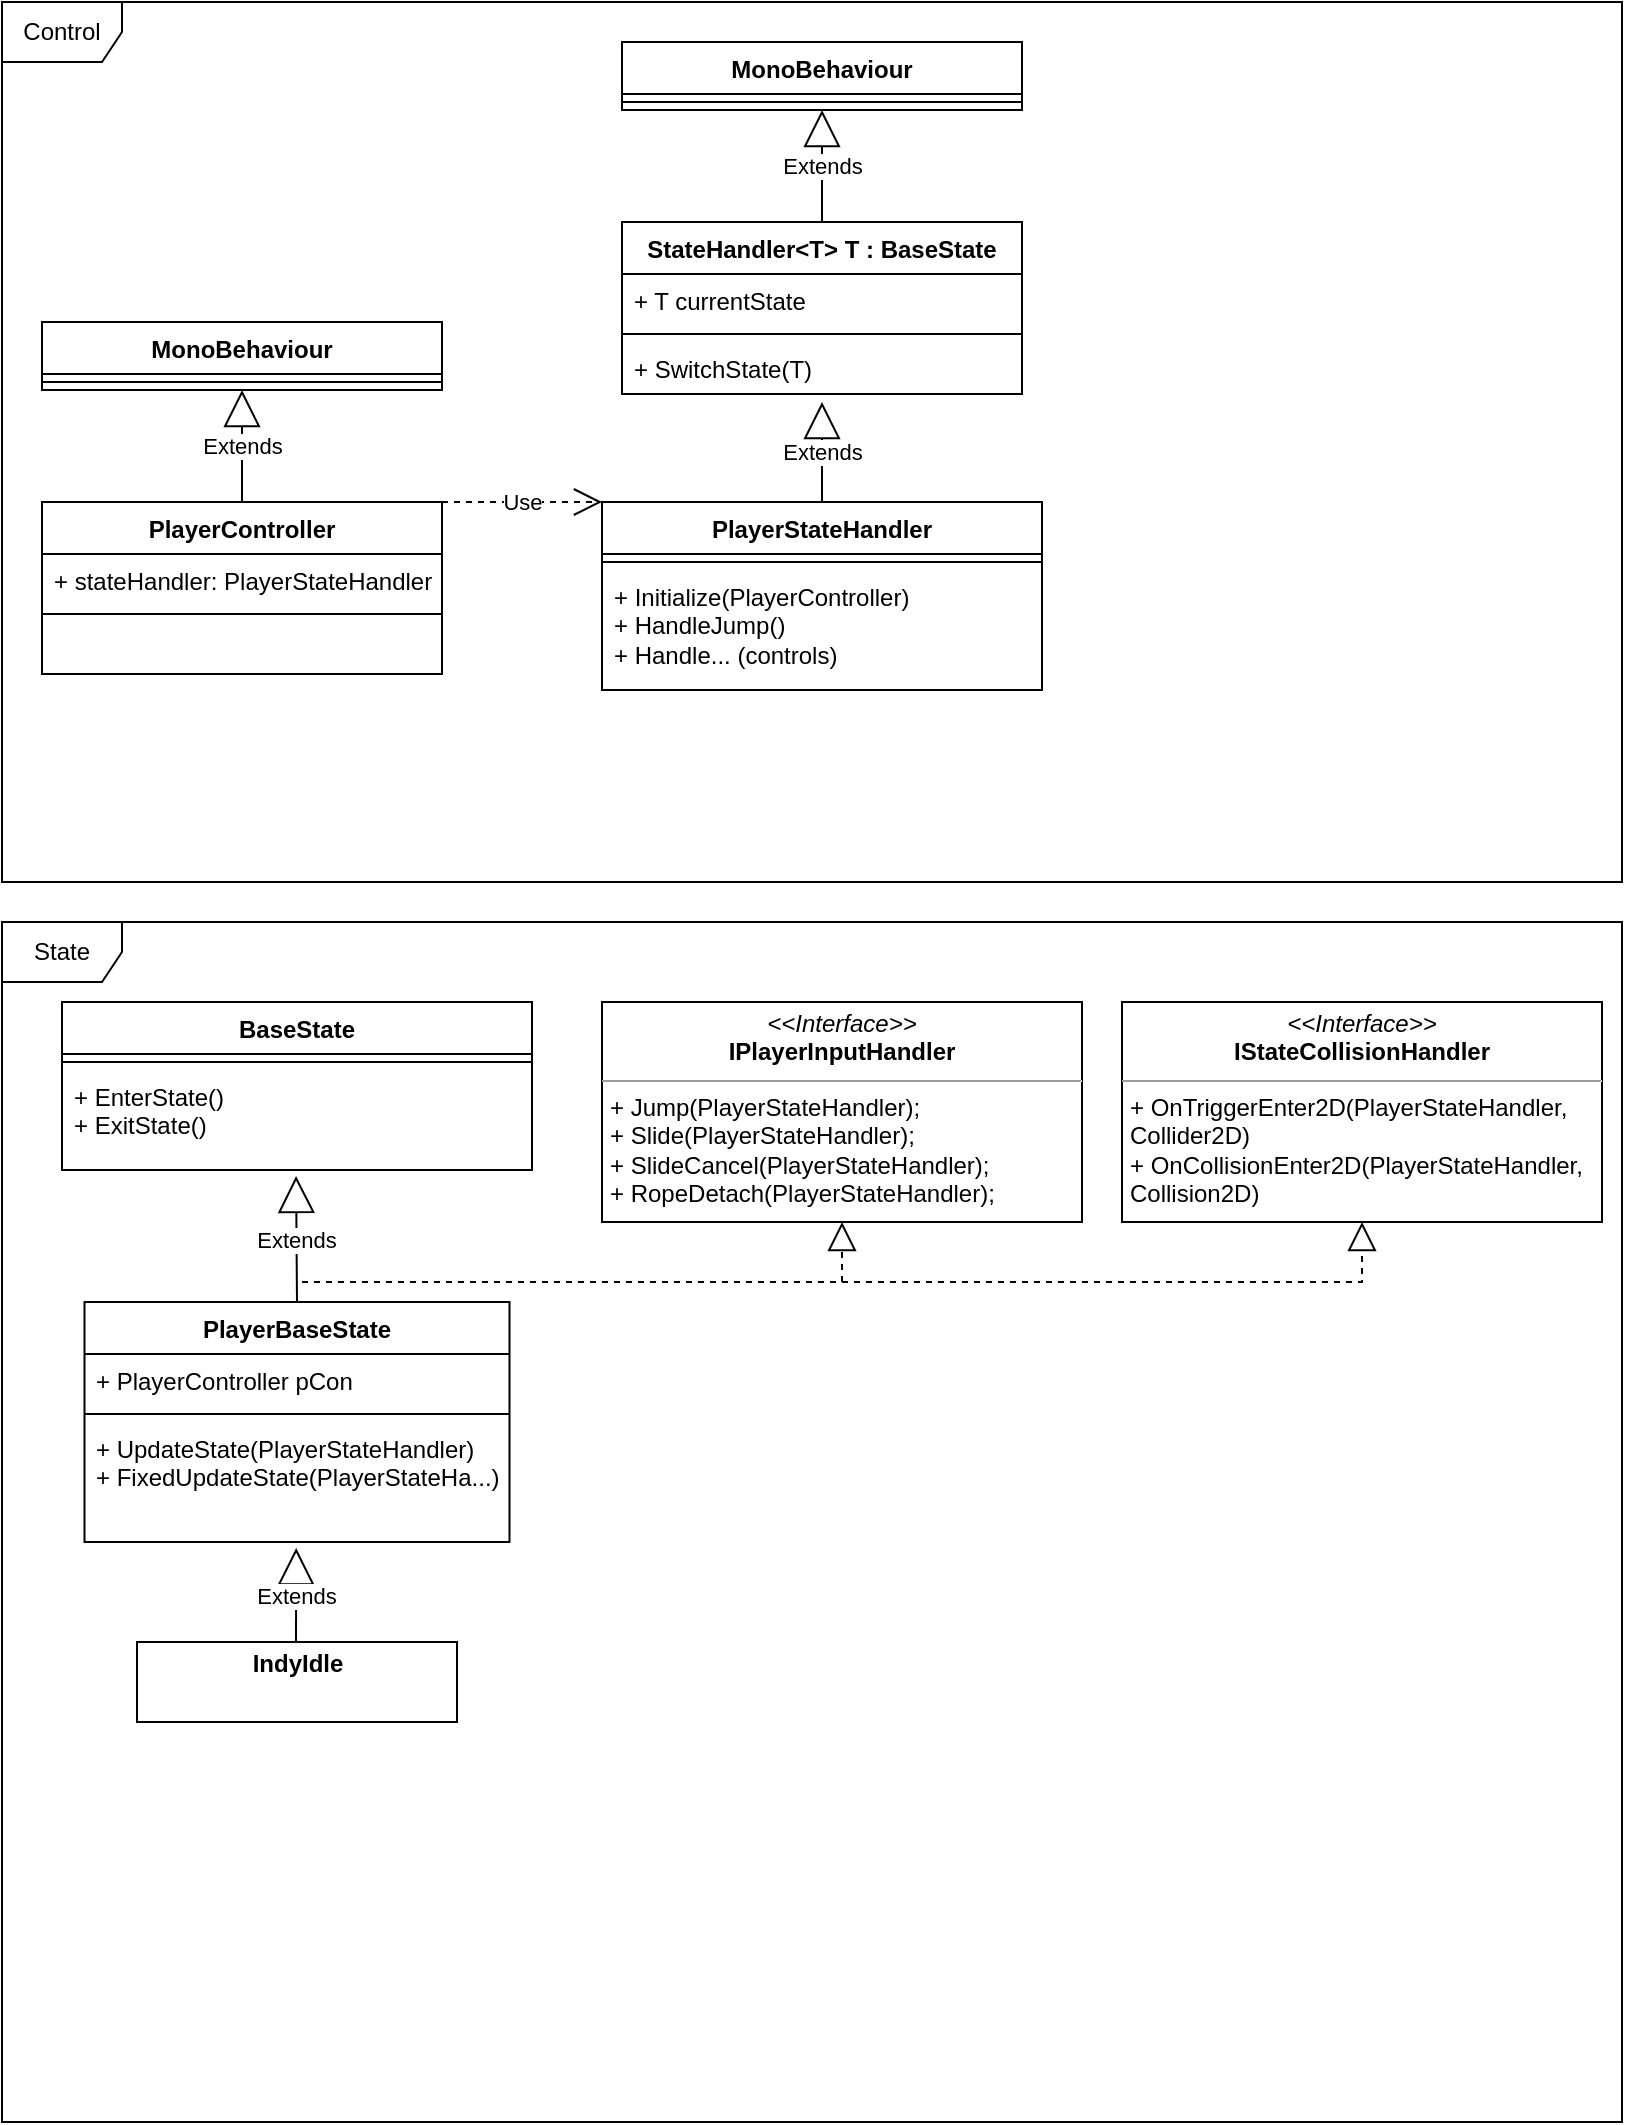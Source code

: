 <mxfile version="21.5.0" type="device">
  <diagram name="Page-1" id="c4acf3e9-155e-7222-9cf6-157b1a14988f">
    <mxGraphModel dx="1687" dy="936" grid="1" gridSize="10" guides="1" tooltips="1" connect="1" arrows="1" fold="1" page="1" pageScale="1" pageWidth="850" pageHeight="1100" background="none" math="0" shadow="0">
      <root>
        <mxCell id="0" />
        <mxCell id="1" parent="0" />
        <mxCell id="jxHgDn-rldh_3Dp6JYQk-1" value="PlayerController" style="swimlane;fontStyle=1;align=center;verticalAlign=top;childLayout=stackLayout;horizontal=1;startSize=26;horizontalStack=0;resizeParent=1;resizeParentMax=0;resizeLast=0;collapsible=1;marginBottom=0;whiteSpace=wrap;html=1;" parent="1" vertex="1">
          <mxGeometry x="40" y="270" width="200" height="86" as="geometry" />
        </mxCell>
        <mxCell id="jxHgDn-rldh_3Dp6JYQk-2" value="+ stateHandler: PlayerStateHandler" style="text;strokeColor=none;fillColor=none;align=left;verticalAlign=top;spacingLeft=4;spacingRight=4;overflow=hidden;rotatable=0;points=[[0,0.5],[1,0.5]];portConstraint=eastwest;whiteSpace=wrap;html=1;" parent="jxHgDn-rldh_3Dp6JYQk-1" vertex="1">
          <mxGeometry y="26" width="200" height="26" as="geometry" />
        </mxCell>
        <mxCell id="jxHgDn-rldh_3Dp6JYQk-3" value="" style="line;strokeWidth=1;fillColor=none;align=left;verticalAlign=middle;spacingTop=-1;spacingLeft=3;spacingRight=3;rotatable=0;labelPosition=right;points=[];portConstraint=eastwest;strokeColor=inherit;" parent="jxHgDn-rldh_3Dp6JYQk-1" vertex="1">
          <mxGeometry y="52" width="200" height="8" as="geometry" />
        </mxCell>
        <mxCell id="jxHgDn-rldh_3Dp6JYQk-4" value="&amp;nbsp;" style="text;strokeColor=none;fillColor=none;align=left;verticalAlign=top;spacingLeft=4;spacingRight=4;overflow=hidden;rotatable=0;points=[[0,0.5],[1,0.5]];portConstraint=eastwest;whiteSpace=wrap;html=1;" parent="jxHgDn-rldh_3Dp6JYQk-1" vertex="1">
          <mxGeometry y="60" width="200" height="26" as="geometry" />
        </mxCell>
        <mxCell id="jxHgDn-rldh_3Dp6JYQk-5" value="PlayerStateHandler" style="swimlane;fontStyle=1;align=center;verticalAlign=top;childLayout=stackLayout;horizontal=1;startSize=26;horizontalStack=0;resizeParent=1;resizeParentMax=0;resizeLast=0;collapsible=1;marginBottom=0;whiteSpace=wrap;html=1;" parent="1" vertex="1">
          <mxGeometry x="320" y="270" width="220" height="94" as="geometry">
            <mxRectangle x="320" y="30" width="150" height="30" as="alternateBounds" />
          </mxGeometry>
        </mxCell>
        <mxCell id="jxHgDn-rldh_3Dp6JYQk-7" value="" style="line;strokeWidth=1;fillColor=none;align=left;verticalAlign=middle;spacingTop=-1;spacingLeft=3;spacingRight=3;rotatable=0;labelPosition=right;points=[];portConstraint=eastwest;strokeColor=inherit;" parent="jxHgDn-rldh_3Dp6JYQk-5" vertex="1">
          <mxGeometry y="26" width="220" height="8" as="geometry" />
        </mxCell>
        <mxCell id="jxHgDn-rldh_3Dp6JYQk-8" value="+ Initialize(PlayerController)&lt;br&gt;+ HandleJump()&lt;br&gt;+ Handle... (controls)" style="text;strokeColor=none;fillColor=none;align=left;verticalAlign=top;spacingLeft=4;spacingRight=4;overflow=hidden;rotatable=0;points=[[0,0.5],[1,0.5]];portConstraint=eastwest;whiteSpace=wrap;html=1;" parent="jxHgDn-rldh_3Dp6JYQk-5" vertex="1">
          <mxGeometry y="34" width="220" height="60" as="geometry" />
        </mxCell>
        <mxCell id="jxHgDn-rldh_3Dp6JYQk-9" value="Use" style="endArrow=open;endSize=12;dashed=1;html=1;rounded=0;exitX=1;exitY=0;exitDx=0;exitDy=0;entryX=0;entryY=0;entryDx=0;entryDy=0;" parent="1" source="jxHgDn-rldh_3Dp6JYQk-1" target="jxHgDn-rldh_3Dp6JYQk-5" edge="1">
          <mxGeometry width="160" relative="1" as="geometry">
            <mxPoint x="340" y="500" as="sourcePoint" />
            <mxPoint x="500" y="500" as="targetPoint" />
          </mxGeometry>
        </mxCell>
        <mxCell id="jxHgDn-rldh_3Dp6JYQk-10" value="MonoBehaviour" style="swimlane;fontStyle=1;align=center;verticalAlign=top;childLayout=stackLayout;horizontal=1;startSize=26;horizontalStack=0;resizeParent=1;resizeParentMax=0;resizeLast=0;collapsible=1;marginBottom=0;whiteSpace=wrap;html=1;" parent="1" vertex="1">
          <mxGeometry x="40" y="180" width="200" height="34" as="geometry" />
        </mxCell>
        <mxCell id="jxHgDn-rldh_3Dp6JYQk-12" value="" style="line;strokeWidth=1;fillColor=none;align=left;verticalAlign=middle;spacingTop=-1;spacingLeft=3;spacingRight=3;rotatable=0;labelPosition=right;points=[];portConstraint=eastwest;strokeColor=inherit;" parent="jxHgDn-rldh_3Dp6JYQk-10" vertex="1">
          <mxGeometry y="26" width="200" height="8" as="geometry" />
        </mxCell>
        <mxCell id="jxHgDn-rldh_3Dp6JYQk-15" value="Extends" style="endArrow=block;endSize=16;endFill=0;html=1;rounded=0;exitX=0.5;exitY=0;exitDx=0;exitDy=0;entryX=0.5;entryY=1;entryDx=0;entryDy=0;" parent="1" source="jxHgDn-rldh_3Dp6JYQk-1" target="jxHgDn-rldh_3Dp6JYQk-10" edge="1">
          <mxGeometry width="160" relative="1" as="geometry">
            <mxPoint x="340" y="480" as="sourcePoint" />
            <mxPoint x="500" y="480" as="targetPoint" />
          </mxGeometry>
        </mxCell>
        <mxCell id="jxHgDn-rldh_3Dp6JYQk-16" value="MonoBehaviour" style="swimlane;fontStyle=1;align=center;verticalAlign=top;childLayout=stackLayout;horizontal=1;startSize=26;horizontalStack=0;resizeParent=1;resizeParentMax=0;resizeLast=0;collapsible=1;marginBottom=0;whiteSpace=wrap;html=1;" parent="1" vertex="1">
          <mxGeometry x="330" y="40" width="200" height="34" as="geometry" />
        </mxCell>
        <mxCell id="jxHgDn-rldh_3Dp6JYQk-17" value="" style="line;strokeWidth=1;fillColor=none;align=left;verticalAlign=middle;spacingTop=-1;spacingLeft=3;spacingRight=3;rotatable=0;labelPosition=right;points=[];portConstraint=eastwest;strokeColor=inherit;" parent="jxHgDn-rldh_3Dp6JYQk-16" vertex="1">
          <mxGeometry y="26" width="200" height="8" as="geometry" />
        </mxCell>
        <mxCell id="jxHgDn-rldh_3Dp6JYQk-20" value="Control" style="shape=umlFrame;whiteSpace=wrap;html=1;pointerEvents=0;" parent="1" vertex="1">
          <mxGeometry x="20" y="20" width="810" height="440" as="geometry" />
        </mxCell>
        <mxCell id="jxHgDn-rldh_3Dp6JYQk-31" value="BaseState" style="swimlane;fontStyle=1;align=center;verticalAlign=top;childLayout=stackLayout;horizontal=1;startSize=26;horizontalStack=0;resizeParent=1;resizeParentMax=0;resizeLast=0;collapsible=1;marginBottom=0;whiteSpace=wrap;html=1;" parent="1" vertex="1">
          <mxGeometry x="50" y="520" width="235" height="84" as="geometry">
            <mxRectangle x="50" y="450" width="250" height="30" as="alternateBounds" />
          </mxGeometry>
        </mxCell>
        <mxCell id="jxHgDn-rldh_3Dp6JYQk-33" value="" style="line;strokeWidth=1;fillColor=none;align=left;verticalAlign=middle;spacingTop=-1;spacingLeft=3;spacingRight=3;rotatable=0;labelPosition=right;points=[];portConstraint=eastwest;strokeColor=inherit;" parent="jxHgDn-rldh_3Dp6JYQk-31" vertex="1">
          <mxGeometry y="26" width="235" height="8" as="geometry" />
        </mxCell>
        <mxCell id="jxHgDn-rldh_3Dp6JYQk-34" value="+ EnterState()&lt;br&gt;+ ExitState()" style="text;strokeColor=none;fillColor=none;align=left;verticalAlign=top;spacingLeft=4;spacingRight=4;overflow=hidden;rotatable=0;points=[[0,0.5],[1,0.5]];portConstraint=eastwest;whiteSpace=wrap;html=1;" parent="jxHgDn-rldh_3Dp6JYQk-31" vertex="1">
          <mxGeometry y="34" width="235" height="50" as="geometry" />
        </mxCell>
        <mxCell id="jxHgDn-rldh_3Dp6JYQk-37" value="Extends" style="endArrow=block;endSize=16;endFill=0;html=1;rounded=0;entryX=0.498;entryY=1.06;entryDx=0;entryDy=0;entryPerimeter=0;exitX=0.5;exitY=0;exitDx=0;exitDy=0;" parent="1" source="jxHgDn-rldh_3Dp6JYQk-41" target="jxHgDn-rldh_3Dp6JYQk-34" edge="1">
          <mxGeometry width="160" relative="1" as="geometry">
            <mxPoint x="167.5" y="700" as="sourcePoint" />
            <mxPoint x="190" y="630" as="targetPoint" />
          </mxGeometry>
        </mxCell>
        <mxCell id="jxHgDn-rldh_3Dp6JYQk-41" value="PlayerBaseState" style="swimlane;fontStyle=1;align=center;verticalAlign=top;childLayout=stackLayout;horizontal=1;startSize=26;horizontalStack=0;resizeParent=1;resizeParentMax=0;resizeLast=0;collapsible=1;marginBottom=0;whiteSpace=wrap;html=1;" parent="1" vertex="1">
          <mxGeometry x="61.25" y="670" width="212.5" height="120" as="geometry" />
        </mxCell>
        <mxCell id="jxHgDn-rldh_3Dp6JYQk-42" value="+ PlayerController pCon" style="text;strokeColor=none;fillColor=none;align=left;verticalAlign=top;spacingLeft=4;spacingRight=4;overflow=hidden;rotatable=0;points=[[0,0.5],[1,0.5]];portConstraint=eastwest;whiteSpace=wrap;html=1;" parent="jxHgDn-rldh_3Dp6JYQk-41" vertex="1">
          <mxGeometry y="26" width="212.5" height="26" as="geometry" />
        </mxCell>
        <mxCell id="jxHgDn-rldh_3Dp6JYQk-43" value="" style="line;strokeWidth=1;fillColor=none;align=left;verticalAlign=middle;spacingTop=-1;spacingLeft=3;spacingRight=3;rotatable=0;labelPosition=right;points=[];portConstraint=eastwest;strokeColor=inherit;" parent="jxHgDn-rldh_3Dp6JYQk-41" vertex="1">
          <mxGeometry y="52" width="212.5" height="8" as="geometry" />
        </mxCell>
        <mxCell id="jxHgDn-rldh_3Dp6JYQk-44" value="+ UpdateState(PlayerStateHandler)&lt;br&gt;+ FixedUpdateState(PlayerStateHa...)" style="text;strokeColor=none;fillColor=none;align=left;verticalAlign=top;spacingLeft=4;spacingRight=4;overflow=hidden;rotatable=0;points=[[0,0.5],[1,0.5]];portConstraint=eastwest;whiteSpace=wrap;html=1;" parent="jxHgDn-rldh_3Dp6JYQk-41" vertex="1">
          <mxGeometry y="60" width="212.5" height="60" as="geometry" />
        </mxCell>
        <mxCell id="jxHgDn-rldh_3Dp6JYQk-47" value="Extends" style="endArrow=block;endSize=16;endFill=0;html=1;rounded=0;exitX=0.5;exitY=0;exitDx=0;exitDy=0;" parent="1" source="jxHgDn-rldh_3Dp6JYQk-5" edge="1">
          <mxGeometry width="160" relative="1" as="geometry">
            <mxPoint x="340" y="360" as="sourcePoint" />
            <mxPoint x="430" y="220" as="targetPoint" />
          </mxGeometry>
        </mxCell>
        <mxCell id="jxHgDn-rldh_3Dp6JYQk-48" value="Extends" style="endArrow=block;endSize=16;endFill=0;html=1;rounded=0;exitX=0.5;exitY=0;exitDx=0;exitDy=0;entryX=0.5;entryY=1;entryDx=0;entryDy=0;" parent="1" target="jxHgDn-rldh_3Dp6JYQk-16" edge="1">
          <mxGeometry width="160" relative="1" as="geometry">
            <mxPoint x="430" y="130" as="sourcePoint" />
            <mxPoint x="440" y="184" as="targetPoint" />
          </mxGeometry>
        </mxCell>
        <mxCell id="jxHgDn-rldh_3Dp6JYQk-49" value="&lt;p style=&quot;margin:0px;margin-top:4px;text-align:center;&quot;&gt;&lt;i&gt;&amp;lt;&amp;lt;Interface&amp;gt;&amp;gt;&lt;/i&gt;&lt;br&gt;&lt;b&gt;IPlayerInputHandler&lt;/b&gt;&lt;/p&gt;&lt;hr size=&quot;1&quot;&gt;&lt;p style=&quot;margin:0px;margin-left:4px;&quot;&gt;+&amp;nbsp;Jump(PlayerStateHandler);&lt;/p&gt;&lt;p style=&quot;margin:0px;margin-left:4px;&quot;&gt;+ Slide(PlayerStateHandler);&lt;/p&gt;&lt;p style=&quot;margin:0px;margin-left:4px;&quot;&gt;+ SlideCancel(PlayerStateHandler);&lt;/p&gt;&lt;p style=&quot;margin:0px;margin-left:4px;&quot;&gt;+ RopeDetach(PlayerStateHandler);&lt;/p&gt;" style="verticalAlign=top;align=left;overflow=fill;fontSize=12;fontFamily=Helvetica;html=1;whiteSpace=wrap;" parent="1" vertex="1">
          <mxGeometry x="320" y="520" width="240" height="110" as="geometry" />
        </mxCell>
        <mxCell id="jxHgDn-rldh_3Dp6JYQk-52" value="&lt;p style=&quot;margin: 4px 0px 0px;&quot;&gt;&lt;b style=&quot;background-color: initial;&quot;&gt;IndyIdle&lt;/b&gt;&lt;br&gt;&lt;/p&gt;&lt;p style=&quot;margin:0px;margin-left:4px;&quot;&gt;&lt;br&gt;&lt;/p&gt;" style="verticalAlign=top;align=center;overflow=fill;fontSize=12;fontFamily=Helvetica;html=1;whiteSpace=wrap;" parent="1" vertex="1">
          <mxGeometry x="87.5" y="840" width="160" height="40" as="geometry" />
        </mxCell>
        <mxCell id="jxHgDn-rldh_3Dp6JYQk-58" value="State" style="shape=umlFrame;whiteSpace=wrap;html=1;pointerEvents=0;" parent="1" vertex="1">
          <mxGeometry x="20" y="480" width="810" height="600" as="geometry" />
        </mxCell>
        <mxCell id="jxHgDn-rldh_3Dp6JYQk-61" value="Extends" style="endArrow=block;endSize=16;endFill=0;html=1;rounded=0;entryX=0.498;entryY=1.05;entryDx=0;entryDy=0;entryPerimeter=0;" parent="1" target="jxHgDn-rldh_3Dp6JYQk-44" edge="1">
          <mxGeometry width="160" relative="1" as="geometry">
            <mxPoint x="167" y="840" as="sourcePoint" />
            <mxPoint x="329" y="750" as="targetPoint" />
          </mxGeometry>
        </mxCell>
        <mxCell id="-gt6buYQ1qXRVHqEzwjj-1" value="&lt;p style=&quot;margin:0px;margin-top:4px;text-align:center;&quot;&gt;&lt;i&gt;&amp;lt;&amp;lt;Interface&amp;gt;&amp;gt;&lt;/i&gt;&lt;br&gt;&lt;b&gt;IStateCollisionHandler&lt;/b&gt;&lt;/p&gt;&lt;hr size=&quot;1&quot;&gt;&lt;p style=&quot;margin:0px;margin-left:4px;&quot;&gt;+ OnTriggerEnter2D(PlayerStateHandler, Collider2D)&lt;/p&gt;&lt;p style=&quot;margin:0px;margin-left:4px;&quot;&gt;+ OnCollisionEnter2D(PlayerStateHandler, Collision2D)&lt;/p&gt;" style="verticalAlign=top;align=left;overflow=fill;fontSize=12;fontFamily=Helvetica;html=1;whiteSpace=wrap;" vertex="1" parent="1">
          <mxGeometry x="580" y="520" width="240" height="110" as="geometry" />
        </mxCell>
        <mxCell id="-gt6buYQ1qXRVHqEzwjj-4" value="" style="endArrow=block;dashed=1;endFill=0;endSize=12;html=1;rounded=0;entryX=0.5;entryY=1;entryDx=0;entryDy=0;" edge="1" parent="1" target="jxHgDn-rldh_3Dp6JYQk-49">
          <mxGeometry width="160" relative="1" as="geometry">
            <mxPoint x="170" y="660" as="sourcePoint" />
            <mxPoint x="330" y="660" as="targetPoint" />
            <Array as="points">
              <mxPoint x="440" y="660" />
            </Array>
          </mxGeometry>
        </mxCell>
        <mxCell id="-gt6buYQ1qXRVHqEzwjj-5" value="" style="endArrow=block;dashed=1;endFill=0;endSize=12;html=1;rounded=0;entryX=0.5;entryY=1;entryDx=0;entryDy=0;" edge="1" parent="1" target="-gt6buYQ1qXRVHqEzwjj-1">
          <mxGeometry width="160" relative="1" as="geometry">
            <mxPoint x="440" y="660" as="sourcePoint" />
            <mxPoint x="600" y="660" as="targetPoint" />
            <Array as="points">
              <mxPoint x="700" y="660" />
            </Array>
          </mxGeometry>
        </mxCell>
        <mxCell id="-gt6buYQ1qXRVHqEzwjj-7" value="StateHandler&amp;lt;T&amp;gt; T : BaseState" style="swimlane;fontStyle=1;align=center;verticalAlign=top;childLayout=stackLayout;horizontal=1;startSize=26;horizontalStack=0;resizeParent=1;resizeParentMax=0;resizeLast=0;collapsible=1;marginBottom=0;whiteSpace=wrap;html=1;" vertex="1" parent="1">
          <mxGeometry x="330" y="130" width="200" height="86" as="geometry" />
        </mxCell>
        <mxCell id="-gt6buYQ1qXRVHqEzwjj-8" value="+ T currentState" style="text;strokeColor=none;fillColor=none;align=left;verticalAlign=top;spacingLeft=4;spacingRight=4;overflow=hidden;rotatable=0;points=[[0,0.5],[1,0.5]];portConstraint=eastwest;whiteSpace=wrap;html=1;" vertex="1" parent="-gt6buYQ1qXRVHqEzwjj-7">
          <mxGeometry y="26" width="200" height="26" as="geometry" />
        </mxCell>
        <mxCell id="-gt6buYQ1qXRVHqEzwjj-9" value="" style="line;strokeWidth=1;fillColor=none;align=left;verticalAlign=middle;spacingTop=-1;spacingLeft=3;spacingRight=3;rotatable=0;labelPosition=right;points=[];portConstraint=eastwest;strokeColor=inherit;" vertex="1" parent="-gt6buYQ1qXRVHqEzwjj-7">
          <mxGeometry y="52" width="200" height="8" as="geometry" />
        </mxCell>
        <mxCell id="-gt6buYQ1qXRVHqEzwjj-10" value="+ SwitchState(T)" style="text;strokeColor=none;fillColor=none;align=left;verticalAlign=top;spacingLeft=4;spacingRight=4;overflow=hidden;rotatable=0;points=[[0,0.5],[1,0.5]];portConstraint=eastwest;whiteSpace=wrap;html=1;" vertex="1" parent="-gt6buYQ1qXRVHqEzwjj-7">
          <mxGeometry y="60" width="200" height="26" as="geometry" />
        </mxCell>
      </root>
    </mxGraphModel>
  </diagram>
</mxfile>
